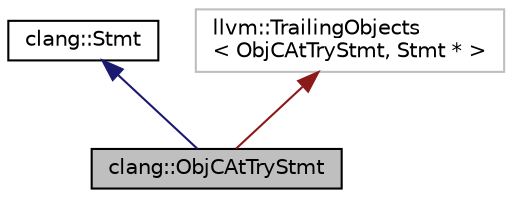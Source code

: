 digraph "clang::ObjCAtTryStmt"
{
 // LATEX_PDF_SIZE
  bgcolor="transparent";
  edge [fontname="Helvetica",fontsize="10",labelfontname="Helvetica",labelfontsize="10"];
  node [fontname="Helvetica",fontsize="10",shape=record];
  Node1 [label="clang::ObjCAtTryStmt",height=0.2,width=0.4,color="black", fillcolor="grey75", style="filled", fontcolor="black",tooltip="Represents Objective-C's @try ... @catch ... @finally statement."];
  Node2 -> Node1 [dir="back",color="midnightblue",fontsize="10",style="solid",fontname="Helvetica"];
  Node2 [label="clang::Stmt",height=0.2,width=0.4,color="black",URL="$classclang_1_1Stmt.html",tooltip="Stmt - This represents one statement."];
  Node3 -> Node1 [dir="back",color="firebrick4",fontsize="10",style="solid",fontname="Helvetica"];
  Node3 [label="llvm::TrailingObjects\l\< ObjCAtTryStmt, Stmt * \>",height=0.2,width=0.4,color="grey75",tooltip=" "];
}
